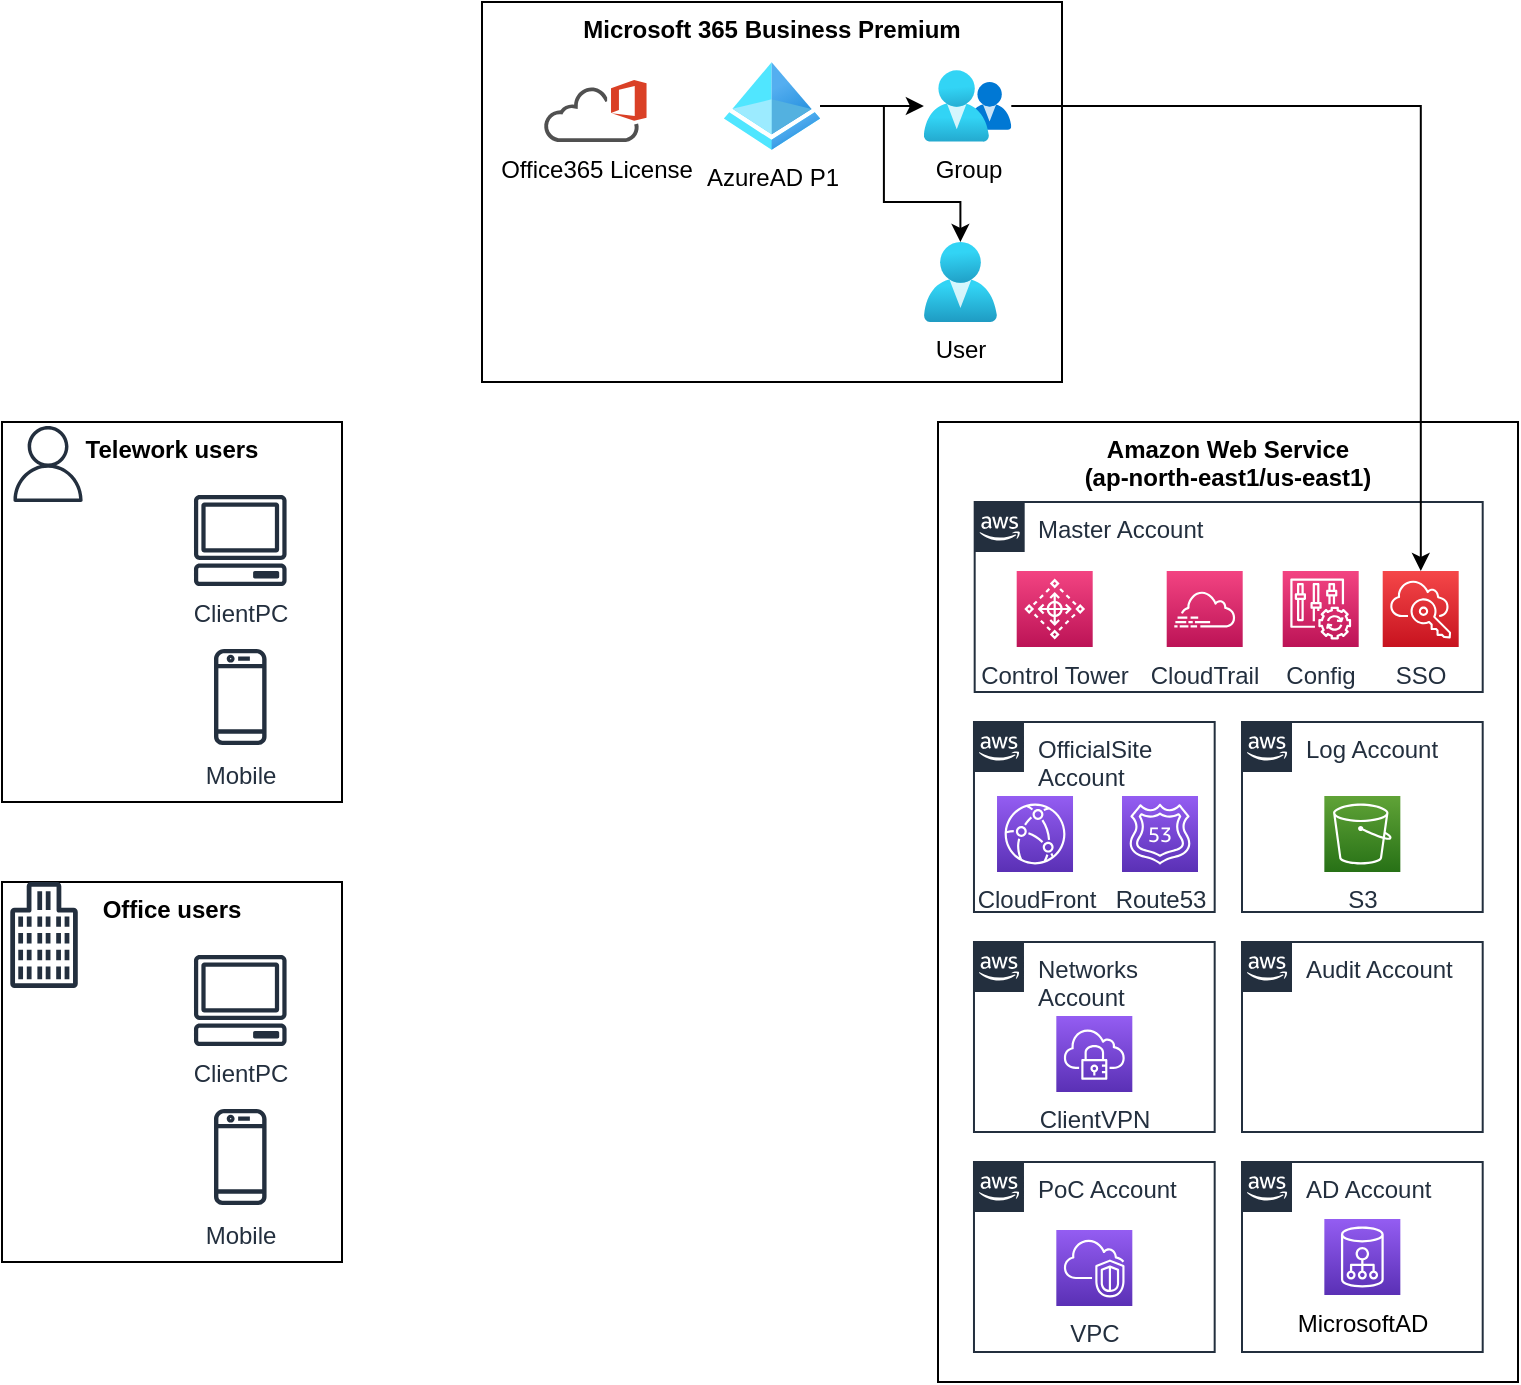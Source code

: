 <mxfile version="14.6.1" type="github">
  <diagram id="fq1feyS0N_w_WMwErcKN" name="ページ1">
    <mxGraphModel dx="685" dy="320" grid="1" gridSize="10" guides="1" tooltips="1" connect="1" arrows="1" fold="1" page="1" pageScale="1" pageWidth="827" pageHeight="1169" math="0" shadow="0">
      <root>
        <mxCell id="0" />
        <mxCell id="1" parent="0" />
        <mxCell id="aPJKQu0TAGCKLEnm385m-48" value="&lt;b&gt;Office users&lt;/b&gt;" style="rounded=0;whiteSpace=wrap;html=1;align=center;verticalAlign=top;" vertex="1" parent="1">
          <mxGeometry x="50" y="480" width="170" height="190" as="geometry" />
        </mxCell>
        <mxCell id="aPJKQu0TAGCKLEnm385m-45" value="&lt;b&gt;Telework users&lt;/b&gt;" style="rounded=0;whiteSpace=wrap;html=1;align=center;verticalAlign=top;" vertex="1" parent="1">
          <mxGeometry x="50" y="250" width="170" height="190" as="geometry" />
        </mxCell>
        <mxCell id="aPJKQu0TAGCKLEnm385m-22" value="&lt;b&gt;Amazon Web Service&lt;br&gt;(ap-north-east1/us-east1)&lt;/b&gt;" style="rounded=0;whiteSpace=wrap;html=1;align=center;verticalAlign=top;" vertex="1" parent="1">
          <mxGeometry x="518" y="250" width="290" height="480" as="geometry" />
        </mxCell>
        <mxCell id="aPJKQu0TAGCKLEnm385m-9" value="&lt;b&gt;Microsoft 365 Business Premium&lt;/b&gt;" style="rounded=0;whiteSpace=wrap;html=1;align=center;verticalAlign=top;" vertex="1" parent="1">
          <mxGeometry x="290" y="40" width="290" height="190" as="geometry" />
        </mxCell>
        <mxCell id="aPJKQu0TAGCKLEnm385m-5" style="edgeStyle=orthogonalEdgeStyle;rounded=0;orthogonalLoop=1;jettySize=auto;html=1;" edge="1" parent="1" source="aPJKQu0TAGCKLEnm385m-1" target="aPJKQu0TAGCKLEnm385m-4">
          <mxGeometry relative="1" as="geometry" />
        </mxCell>
        <mxCell id="aPJKQu0TAGCKLEnm385m-8" style="edgeStyle=orthogonalEdgeStyle;rounded=0;orthogonalLoop=1;jettySize=auto;html=1;" edge="1" parent="1" source="aPJKQu0TAGCKLEnm385m-1" target="aPJKQu0TAGCKLEnm385m-3">
          <mxGeometry relative="1" as="geometry">
            <Array as="points">
              <mxPoint x="490.94" y="92" />
              <mxPoint x="490.94" y="140" />
            </Array>
          </mxGeometry>
        </mxCell>
        <mxCell id="aPJKQu0TAGCKLEnm385m-1" value="AzureAD P1" style="aspect=fixed;html=1;points=[];align=center;image;fontSize=12;image=img/lib/azure2/identity/Azure_Active_Directory.svg;" vertex="1" parent="1">
          <mxGeometry x="410.94" y="70" width="48.13" height="44" as="geometry" />
        </mxCell>
        <mxCell id="aPJKQu0TAGCKLEnm385m-2" value="Office365 License" style="pointerEvents=1;shadow=0;dashed=0;html=1;strokeColor=none;fillColor=#505050;labelPosition=center;verticalLabelPosition=bottom;outlineConnect=0;verticalAlign=top;align=center;shape=mxgraph.office.clouds.office_365;" vertex="1" parent="1">
          <mxGeometry x="320.94" y="79" width="51.33" height="31" as="geometry" />
        </mxCell>
        <mxCell id="aPJKQu0TAGCKLEnm385m-3" value="User" style="aspect=fixed;html=1;points=[];align=center;image;fontSize=12;image=img/lib/azure2/identity/Users.svg;" vertex="1" parent="1">
          <mxGeometry x="510.94" y="160" width="36.57" height="40" as="geometry" />
        </mxCell>
        <mxCell id="aPJKQu0TAGCKLEnm385m-4" value="Group" style="aspect=fixed;html=1;points=[];align=center;image;fontSize=12;image=img/lib/azure2/identity/Groups.svg;" vertex="1" parent="1">
          <mxGeometry x="510.94" y="74" width="43.71" height="36" as="geometry" />
        </mxCell>
        <mxCell id="aPJKQu0TAGCKLEnm385m-15" value="Master Account" style="points=[[0,0],[0.25,0],[0.5,0],[0.75,0],[1,0],[1,0.25],[1,0.5],[1,0.75],[1,1],[0.75,1],[0.5,1],[0.25,1],[0,1],[0,0.75],[0,0.5],[0,0.25]];outlineConnect=0;gradientColor=none;html=1;whiteSpace=wrap;fontSize=12;fontStyle=0;shape=mxgraph.aws4.group;grIcon=mxgraph.aws4.group_aws_cloud_alt;strokeColor=#232F3E;verticalAlign=top;align=left;spacingLeft=30;fontColor=#232F3E;dashed=0;rounded=0;fillColor=#FFFFFF;" vertex="1" parent="1">
          <mxGeometry x="536.34" y="290" width="254.01" height="95" as="geometry" />
        </mxCell>
        <mxCell id="aPJKQu0TAGCKLEnm385m-16" value="Control Tower" style="points=[[0,0,0],[0.25,0,0],[0.5,0,0],[0.75,0,0],[1,0,0],[0,1,0],[0.25,1,0],[0.5,1,0],[0.75,1,0],[1,1,0],[0,0.25,0],[0,0.5,0],[0,0.75,0],[1,0.25,0],[1,0.5,0],[1,0.75,0]];points=[[0,0,0],[0.25,0,0],[0.5,0,0],[0.75,0,0],[1,0,0],[0,1,0],[0.25,1,0],[0.5,1,0],[0.75,1,0],[1,1,0],[0,0.25,0],[0,0.5,0],[0,0.75,0],[1,0.25,0],[1,0.5,0],[1,0.75,0]];outlineConnect=0;fontColor=#232F3E;gradientColor=#F34482;gradientDirection=north;fillColor=#BC1356;strokeColor=#ffffff;dashed=0;verticalLabelPosition=bottom;verticalAlign=top;align=center;html=1;fontSize=12;fontStyle=0;aspect=fixed;shape=mxgraph.aws4.resourceIcon;resIcon=mxgraph.aws4.control_tower;rounded=0;" vertex="1" parent="1">
          <mxGeometry x="557.35" y="324.5" width="38" height="38" as="geometry" />
        </mxCell>
        <mxCell id="aPJKQu0TAGCKLEnm385m-17" value="CloudTrail" style="points=[[0,0,0],[0.25,0,0],[0.5,0,0],[0.75,0,0],[1,0,0],[0,1,0],[0.25,1,0],[0.5,1,0],[0.75,1,0],[1,1,0],[0,0.25,0],[0,0.5,0],[0,0.75,0],[1,0.25,0],[1,0.5,0],[1,0.75,0]];points=[[0,0,0],[0.25,0,0],[0.5,0,0],[0.75,0,0],[1,0,0],[0,1,0],[0.25,1,0],[0.5,1,0],[0.75,1,0],[1,1,0],[0,0.25,0],[0,0.5,0],[0,0.75,0],[1,0.25,0],[1,0.5,0],[1,0.75,0]];outlineConnect=0;fontColor=#232F3E;gradientColor=#F34482;gradientDirection=north;fillColor=#BC1356;strokeColor=#ffffff;dashed=0;verticalLabelPosition=bottom;verticalAlign=top;align=center;html=1;fontSize=12;fontStyle=0;aspect=fixed;shape=mxgraph.aws4.resourceIcon;resIcon=mxgraph.aws4.cloudtrail;rounded=0;" vertex="1" parent="1">
          <mxGeometry x="632.35" y="324.5" width="38" height="38" as="geometry" />
        </mxCell>
        <mxCell id="aPJKQu0TAGCKLEnm385m-18" value="Config" style="points=[[0,0,0],[0.25,0,0],[0.5,0,0],[0.75,0,0],[1,0,0],[0,1,0],[0.25,1,0],[0.5,1,0],[0.75,1,0],[1,1,0],[0,0.25,0],[0,0.5,0],[0,0.75,0],[1,0.25,0],[1,0.5,0],[1,0.75,0]];points=[[0,0,0],[0.25,0,0],[0.5,0,0],[0.75,0,0],[1,0,0],[0,1,0],[0.25,1,0],[0.5,1,0],[0.75,1,0],[1,1,0],[0,0.25,0],[0,0.5,0],[0,0.75,0],[1,0.25,0],[1,0.5,0],[1,0.75,0]];outlineConnect=0;fontColor=#232F3E;gradientColor=#F34482;gradientDirection=north;fillColor=#BC1356;strokeColor=#ffffff;dashed=0;verticalLabelPosition=bottom;verticalAlign=top;align=center;html=1;fontSize=12;fontStyle=0;aspect=fixed;shape=mxgraph.aws4.resourceIcon;resIcon=mxgraph.aws4.config;rounded=0;" vertex="1" parent="1">
          <mxGeometry x="690.35" y="324.5" width="38" height="38" as="geometry" />
        </mxCell>
        <mxCell id="aPJKQu0TAGCKLEnm385m-19" value="SSO" style="points=[[0,0,0],[0.25,0,0],[0.5,0,0],[0.75,0,0],[1,0,0],[0,1,0],[0.25,1,0],[0.5,1,0],[0.75,1,0],[1,1,0],[0,0.25,0],[0,0.5,0],[0,0.75,0],[1,0.25,0],[1,0.5,0],[1,0.75,0]];outlineConnect=0;fontColor=#232F3E;gradientColor=#F54749;gradientDirection=north;fillColor=#C7131F;strokeColor=#ffffff;dashed=0;verticalLabelPosition=bottom;verticalAlign=top;align=center;html=1;fontSize=12;fontStyle=0;aspect=fixed;shape=mxgraph.aws4.resourceIcon;resIcon=mxgraph.aws4.single_sign_on;rounded=0;" vertex="1" parent="1">
          <mxGeometry x="740.35" y="324.5" width="38" height="38" as="geometry" />
        </mxCell>
        <mxCell id="aPJKQu0TAGCKLEnm385m-24" value="Log Account" style="points=[[0,0],[0.25,0],[0.5,0],[0.75,0],[1,0],[1,0.25],[1,0.5],[1,0.75],[1,1],[0.75,1],[0.5,1],[0.25,1],[0,1],[0,0.75],[0,0.5],[0,0.25]];outlineConnect=0;gradientColor=none;html=1;whiteSpace=wrap;fontSize=12;fontStyle=0;shape=mxgraph.aws4.group;grIcon=mxgraph.aws4.group_aws_cloud_alt;strokeColor=#232F3E;verticalAlign=top;align=left;spacingLeft=30;fontColor=#232F3E;dashed=0;rounded=0;fillColor=#FFFFFF;" vertex="1" parent="1">
          <mxGeometry x="670" y="400" width="120.35" height="95" as="geometry" />
        </mxCell>
        <mxCell id="aPJKQu0TAGCKLEnm385m-25" value="Audit Account" style="points=[[0,0],[0.25,0],[0.5,0],[0.75,0],[1,0],[1,0.25],[1,0.5],[1,0.75],[1,1],[0.75,1],[0.5,1],[0.25,1],[0,1],[0,0.75],[0,0.5],[0,0.25]];outlineConnect=0;gradientColor=none;html=1;whiteSpace=wrap;fontSize=12;fontStyle=0;shape=mxgraph.aws4.group;grIcon=mxgraph.aws4.group_aws_cloud_alt;strokeColor=#232F3E;verticalAlign=top;align=left;spacingLeft=30;fontColor=#232F3E;dashed=0;rounded=0;fillColor=#FFFFFF;" vertex="1" parent="1">
          <mxGeometry x="670" y="510" width="120.35" height="95" as="geometry" />
        </mxCell>
        <mxCell id="aPJKQu0TAGCKLEnm385m-26" value="S3" style="points=[[0,0,0],[0.25,0,0],[0.5,0,0],[0.75,0,0],[1,0,0],[0,1,0],[0.25,1,0],[0.5,1,0],[0.75,1,0],[1,1,0],[0,0.25,0],[0,0.5,0],[0,0.75,0],[1,0.25,0],[1,0.5,0],[1,0.75,0]];outlineConnect=0;fontColor=#232F3E;gradientColor=#60A337;gradientDirection=north;fillColor=#277116;strokeColor=#ffffff;dashed=0;verticalLabelPosition=bottom;verticalAlign=top;align=center;html=1;fontSize=12;fontStyle=0;aspect=fixed;shape=mxgraph.aws4.resourceIcon;resIcon=mxgraph.aws4.s3;rounded=0;" vertex="1" parent="1">
          <mxGeometry x="711.17" y="437" width="38" height="38" as="geometry" />
        </mxCell>
        <mxCell id="aPJKQu0TAGCKLEnm385m-30" value="OfficialSite Account" style="points=[[0,0],[0.25,0],[0.5,0],[0.75,0],[1,0],[1,0.25],[1,0.5],[1,0.75],[1,1],[0.75,1],[0.5,1],[0.25,1],[0,1],[0,0.75],[0,0.5],[0,0.25]];outlineConnect=0;gradientColor=none;html=1;whiteSpace=wrap;fontSize=12;fontStyle=0;shape=mxgraph.aws4.group;grIcon=mxgraph.aws4.group_aws_cloud_alt;strokeColor=#232F3E;verticalAlign=top;align=left;spacingLeft=30;fontColor=#232F3E;dashed=0;rounded=0;fillColor=#FFFFFF;" vertex="1" parent="1">
          <mxGeometry x="535.99" y="400" width="120.35" height="95" as="geometry" />
        </mxCell>
        <mxCell id="aPJKQu0TAGCKLEnm385m-32" value="CloudFront" style="points=[[0,0,0],[0.25,0,0],[0.5,0,0],[0.75,0,0],[1,0,0],[0,1,0],[0.25,1,0],[0.5,1,0],[0.75,1,0],[1,1,0],[0,0.25,0],[0,0.5,0],[0,0.75,0],[1,0.25,0],[1,0.5,0],[1,0.75,0]];outlineConnect=0;fontColor=#232F3E;gradientColor=#945DF2;gradientDirection=north;fillColor=#5A30B5;strokeColor=#ffffff;dashed=0;verticalLabelPosition=bottom;verticalAlign=top;align=center;html=1;fontSize=12;fontStyle=0;aspect=fixed;shape=mxgraph.aws4.resourceIcon;resIcon=mxgraph.aws4.cloudfront;rounded=0;" vertex="1" parent="1">
          <mxGeometry x="547.51" y="437" width="38" height="38" as="geometry" />
        </mxCell>
        <mxCell id="aPJKQu0TAGCKLEnm385m-33" value="Networks Account" style="points=[[0,0],[0.25,0],[0.5,0],[0.75,0],[1,0],[1,0.25],[1,0.5],[1,0.75],[1,1],[0.75,1],[0.5,1],[0.25,1],[0,1],[0,0.75],[0,0.5],[0,0.25]];outlineConnect=0;gradientColor=none;html=1;whiteSpace=wrap;fontSize=12;fontStyle=0;shape=mxgraph.aws4.group;grIcon=mxgraph.aws4.group_aws_cloud_alt;strokeColor=#232F3E;verticalAlign=top;align=left;spacingLeft=30;fontColor=#232F3E;dashed=0;rounded=0;fillColor=#FFFFFF;" vertex="1" parent="1">
          <mxGeometry x="535.99" y="510" width="120.35" height="95" as="geometry" />
        </mxCell>
        <mxCell id="aPJKQu0TAGCKLEnm385m-34" value="ClientVPN" style="points=[[0,0,0],[0.25,0,0],[0.5,0,0],[0.75,0,0],[1,0,0],[0,1,0],[0.25,1,0],[0.5,1,0],[0.75,1,0],[1,1,0],[0,0.25,0],[0,0.5,0],[0,0.75,0],[1,0.25,0],[1,0.5,0],[1,0.75,0]];outlineConnect=0;fontColor=#232F3E;gradientColor=#945DF2;gradientDirection=north;fillColor=#5A30B5;strokeColor=#ffffff;dashed=0;verticalLabelPosition=bottom;verticalAlign=top;align=center;html=1;fontSize=12;fontStyle=0;aspect=fixed;shape=mxgraph.aws4.resourceIcon;resIcon=mxgraph.aws4.client_vpn;rounded=0;" vertex="1" parent="1">
          <mxGeometry x="577.16" y="547" width="38" height="38" as="geometry" />
        </mxCell>
        <mxCell id="aPJKQu0TAGCKLEnm385m-36" value="AD Account" style="points=[[0,0],[0.25,0],[0.5,0],[0.75,0],[1,0],[1,0.25],[1,0.5],[1,0.75],[1,1],[0.75,1],[0.5,1],[0.25,1],[0,1],[0,0.75],[0,0.5],[0,0.25]];outlineConnect=0;gradientColor=none;html=1;whiteSpace=wrap;fontSize=12;fontStyle=0;shape=mxgraph.aws4.group;grIcon=mxgraph.aws4.group_aws_cloud_alt;strokeColor=#232F3E;verticalAlign=top;align=left;spacingLeft=30;fontColor=#232F3E;dashed=0;rounded=0;fillColor=#FFFFFF;" vertex="1" parent="1">
          <mxGeometry x="670" y="620" width="120.35" height="95" as="geometry" />
        </mxCell>
        <mxCell id="aPJKQu0TAGCKLEnm385m-38" style="edgeStyle=orthogonalEdgeStyle;rounded=0;orthogonalLoop=1;jettySize=auto;html=1;" edge="1" parent="1" source="aPJKQu0TAGCKLEnm385m-4" target="aPJKQu0TAGCKLEnm385m-19">
          <mxGeometry relative="1" as="geometry" />
        </mxCell>
        <mxCell id="aPJKQu0TAGCKLEnm385m-39" value="&lt;span style=&quot;color: rgb(0 , 0 , 0)&quot;&gt;MicrosoftAD&lt;/span&gt;" style="points=[[0,0,0],[0.25,0,0],[0.5,0,0],[0.75,0,0],[1,0,0],[0,1,0],[0.25,1,0],[0.5,1,0],[0.75,1,0],[1,1,0],[0,0.25,0],[0,0.5,0],[0,0.75,0],[1,0.25,0],[1,0.5,0],[1,0.75,0]];outlineConnect=0;fontColor=#232F3E;gradientColor=#945DF2;gradientDirection=north;fillColor=#5A30B5;strokeColor=#ffffff;dashed=0;verticalLabelPosition=bottom;verticalAlign=top;align=center;html=1;fontSize=12;fontStyle=0;aspect=fixed;shape=mxgraph.aws4.resourceIcon;resIcon=mxgraph.aws4.cloud_directory;rounded=0;" vertex="1" parent="1">
          <mxGeometry x="711.17" y="648.5" width="38" height="38" as="geometry" />
        </mxCell>
        <mxCell id="aPJKQu0TAGCKLEnm385m-42" value="ClientPC" style="outlineConnect=0;fontColor=#232F3E;gradientColor=none;fillColor=#232F3E;strokeColor=none;dashed=0;verticalLabelPosition=bottom;verticalAlign=top;align=center;html=1;fontSize=12;fontStyle=0;aspect=fixed;pointerEvents=1;shape=mxgraph.aws4.client;rounded=0;" vertex="1" parent="1">
          <mxGeometry x="145.79" y="286.5" width="46.7" height="45.5" as="geometry" />
        </mxCell>
        <mxCell id="aPJKQu0TAGCKLEnm385m-43" value="Mobile" style="outlineConnect=0;fontColor=#232F3E;gradientColor=none;fillColor=#232F3E;strokeColor=none;dashed=0;verticalLabelPosition=bottom;verticalAlign=top;align=center;html=1;fontSize=12;fontStyle=0;aspect=fixed;pointerEvents=1;shape=mxgraph.aws4.mobile_client;rounded=0;" vertex="1" parent="1">
          <mxGeometry x="156" y="362.5" width="26.28" height="50" as="geometry" />
        </mxCell>
        <mxCell id="aPJKQu0TAGCKLEnm385m-44" value="" style="outlineConnect=0;fontColor=#232F3E;gradientColor=none;fillColor=#232F3E;strokeColor=none;dashed=0;verticalLabelPosition=bottom;verticalAlign=top;align=center;html=1;fontSize=12;fontStyle=0;aspect=fixed;pointerEvents=1;shape=mxgraph.aws4.user;rounded=0;" vertex="1" parent="1">
          <mxGeometry x="54.03" y="252" width="38" height="38" as="geometry" />
        </mxCell>
        <mxCell id="aPJKQu0TAGCKLEnm385m-47" value="" style="outlineConnect=0;fontColor=#232F3E;gradientColor=none;fillColor=#232F3E;strokeColor=none;dashed=0;verticalLabelPosition=bottom;verticalAlign=top;align=center;html=1;fontSize=12;fontStyle=0;aspect=fixed;pointerEvents=1;shape=mxgraph.aws4.office_building;rounded=0;" vertex="1" parent="1">
          <mxGeometry x="54.03" y="480" width="33.97" height="53" as="geometry" />
        </mxCell>
        <mxCell id="aPJKQu0TAGCKLEnm385m-49" value="ClientPC" style="outlineConnect=0;fontColor=#232F3E;gradientColor=none;fillColor=#232F3E;strokeColor=none;dashed=0;verticalLabelPosition=bottom;verticalAlign=top;align=center;html=1;fontSize=12;fontStyle=0;aspect=fixed;pointerEvents=1;shape=mxgraph.aws4.client;rounded=0;" vertex="1" parent="1">
          <mxGeometry x="145.79" y="516.5" width="46.7" height="45.5" as="geometry" />
        </mxCell>
        <mxCell id="aPJKQu0TAGCKLEnm385m-50" value="Mobile" style="outlineConnect=0;fontColor=#232F3E;gradientColor=none;fillColor=#232F3E;strokeColor=none;dashed=0;verticalLabelPosition=bottom;verticalAlign=top;align=center;html=1;fontSize=12;fontStyle=0;aspect=fixed;pointerEvents=1;shape=mxgraph.aws4.mobile_client;rounded=0;" vertex="1" parent="1">
          <mxGeometry x="156" y="592.5" width="26.28" height="50" as="geometry" />
        </mxCell>
        <mxCell id="aPJKQu0TAGCKLEnm385m-52" value="PoC Account" style="points=[[0,0],[0.25,0],[0.5,0],[0.75,0],[1,0],[1,0.25],[1,0.5],[1,0.75],[1,1],[0.75,1],[0.5,1],[0.25,1],[0,1],[0,0.75],[0,0.5],[0,0.25]];outlineConnect=0;gradientColor=none;html=1;whiteSpace=wrap;fontSize=12;fontStyle=0;shape=mxgraph.aws4.group;grIcon=mxgraph.aws4.group_aws_cloud_alt;strokeColor=#232F3E;verticalAlign=top;align=left;spacingLeft=30;fontColor=#232F3E;dashed=0;rounded=0;fillColor=#FFFFFF;" vertex="1" parent="1">
          <mxGeometry x="535.99" y="620" width="120.35" height="95" as="geometry" />
        </mxCell>
        <mxCell id="aPJKQu0TAGCKLEnm385m-54" value="Route53" style="points=[[0,0,0],[0.25,0,0],[0.5,0,0],[0.75,0,0],[1,0,0],[0,1,0],[0.25,1,0],[0.5,1,0],[0.75,1,0],[1,1,0],[0,0.25,0],[0,0.5,0],[0,0.75,0],[1,0.25,0],[1,0.5,0],[1,0.75,0]];outlineConnect=0;fontColor=#232F3E;gradientColor=#945DF2;gradientDirection=north;fillColor=#5A30B5;strokeColor=#ffffff;dashed=0;verticalLabelPosition=bottom;verticalAlign=top;align=center;html=1;fontSize=12;fontStyle=0;aspect=fixed;shape=mxgraph.aws4.resourceIcon;resIcon=mxgraph.aws4.route_53;rounded=0;" vertex="1" parent="1">
          <mxGeometry x="610" y="437" width="38" height="38" as="geometry" />
        </mxCell>
        <mxCell id="aPJKQu0TAGCKLEnm385m-55" value="VPC" style="points=[[0,0,0],[0.25,0,0],[0.5,0,0],[0.75,0,0],[1,0,0],[0,1,0],[0.25,1,0],[0.5,1,0],[0.75,1,0],[1,1,0],[0,0.25,0],[0,0.5,0],[0,0.75,0],[1,0.25,0],[1,0.5,0],[1,0.75,0]];outlineConnect=0;fontColor=#232F3E;gradientColor=#945DF2;gradientDirection=north;fillColor=#5A30B5;strokeColor=#ffffff;dashed=0;verticalLabelPosition=bottom;verticalAlign=top;align=center;html=1;fontSize=12;fontStyle=0;aspect=fixed;shape=mxgraph.aws4.resourceIcon;resIcon=mxgraph.aws4.vpc;rounded=0;" vertex="1" parent="1">
          <mxGeometry x="577.16" y="654" width="38" height="38" as="geometry" />
        </mxCell>
      </root>
    </mxGraphModel>
  </diagram>
</mxfile>

